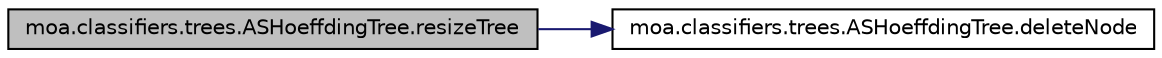 digraph G
{
  edge [fontname="Helvetica",fontsize="10",labelfontname="Helvetica",labelfontsize="10"];
  node [fontname="Helvetica",fontsize="10",shape=record];
  rankdir=LR;
  Node1 [label="moa.classifiers.trees.ASHoeffdingTree.resizeTree",height=0.2,width=0.4,color="black", fillcolor="grey75", style="filled" fontcolor="black"];
  Node1 -> Node2 [color="midnightblue",fontsize="10",style="solid",fontname="Helvetica"];
  Node2 [label="moa.classifiers.trees.ASHoeffdingTree.deleteNode",height=0.2,width=0.4,color="black", fillcolor="white", style="filled",URL="$classmoa_1_1classifiers_1_1trees_1_1ASHoeffdingTree.html#a8cc02e676ce5c25b5e226923682382c8"];
}
